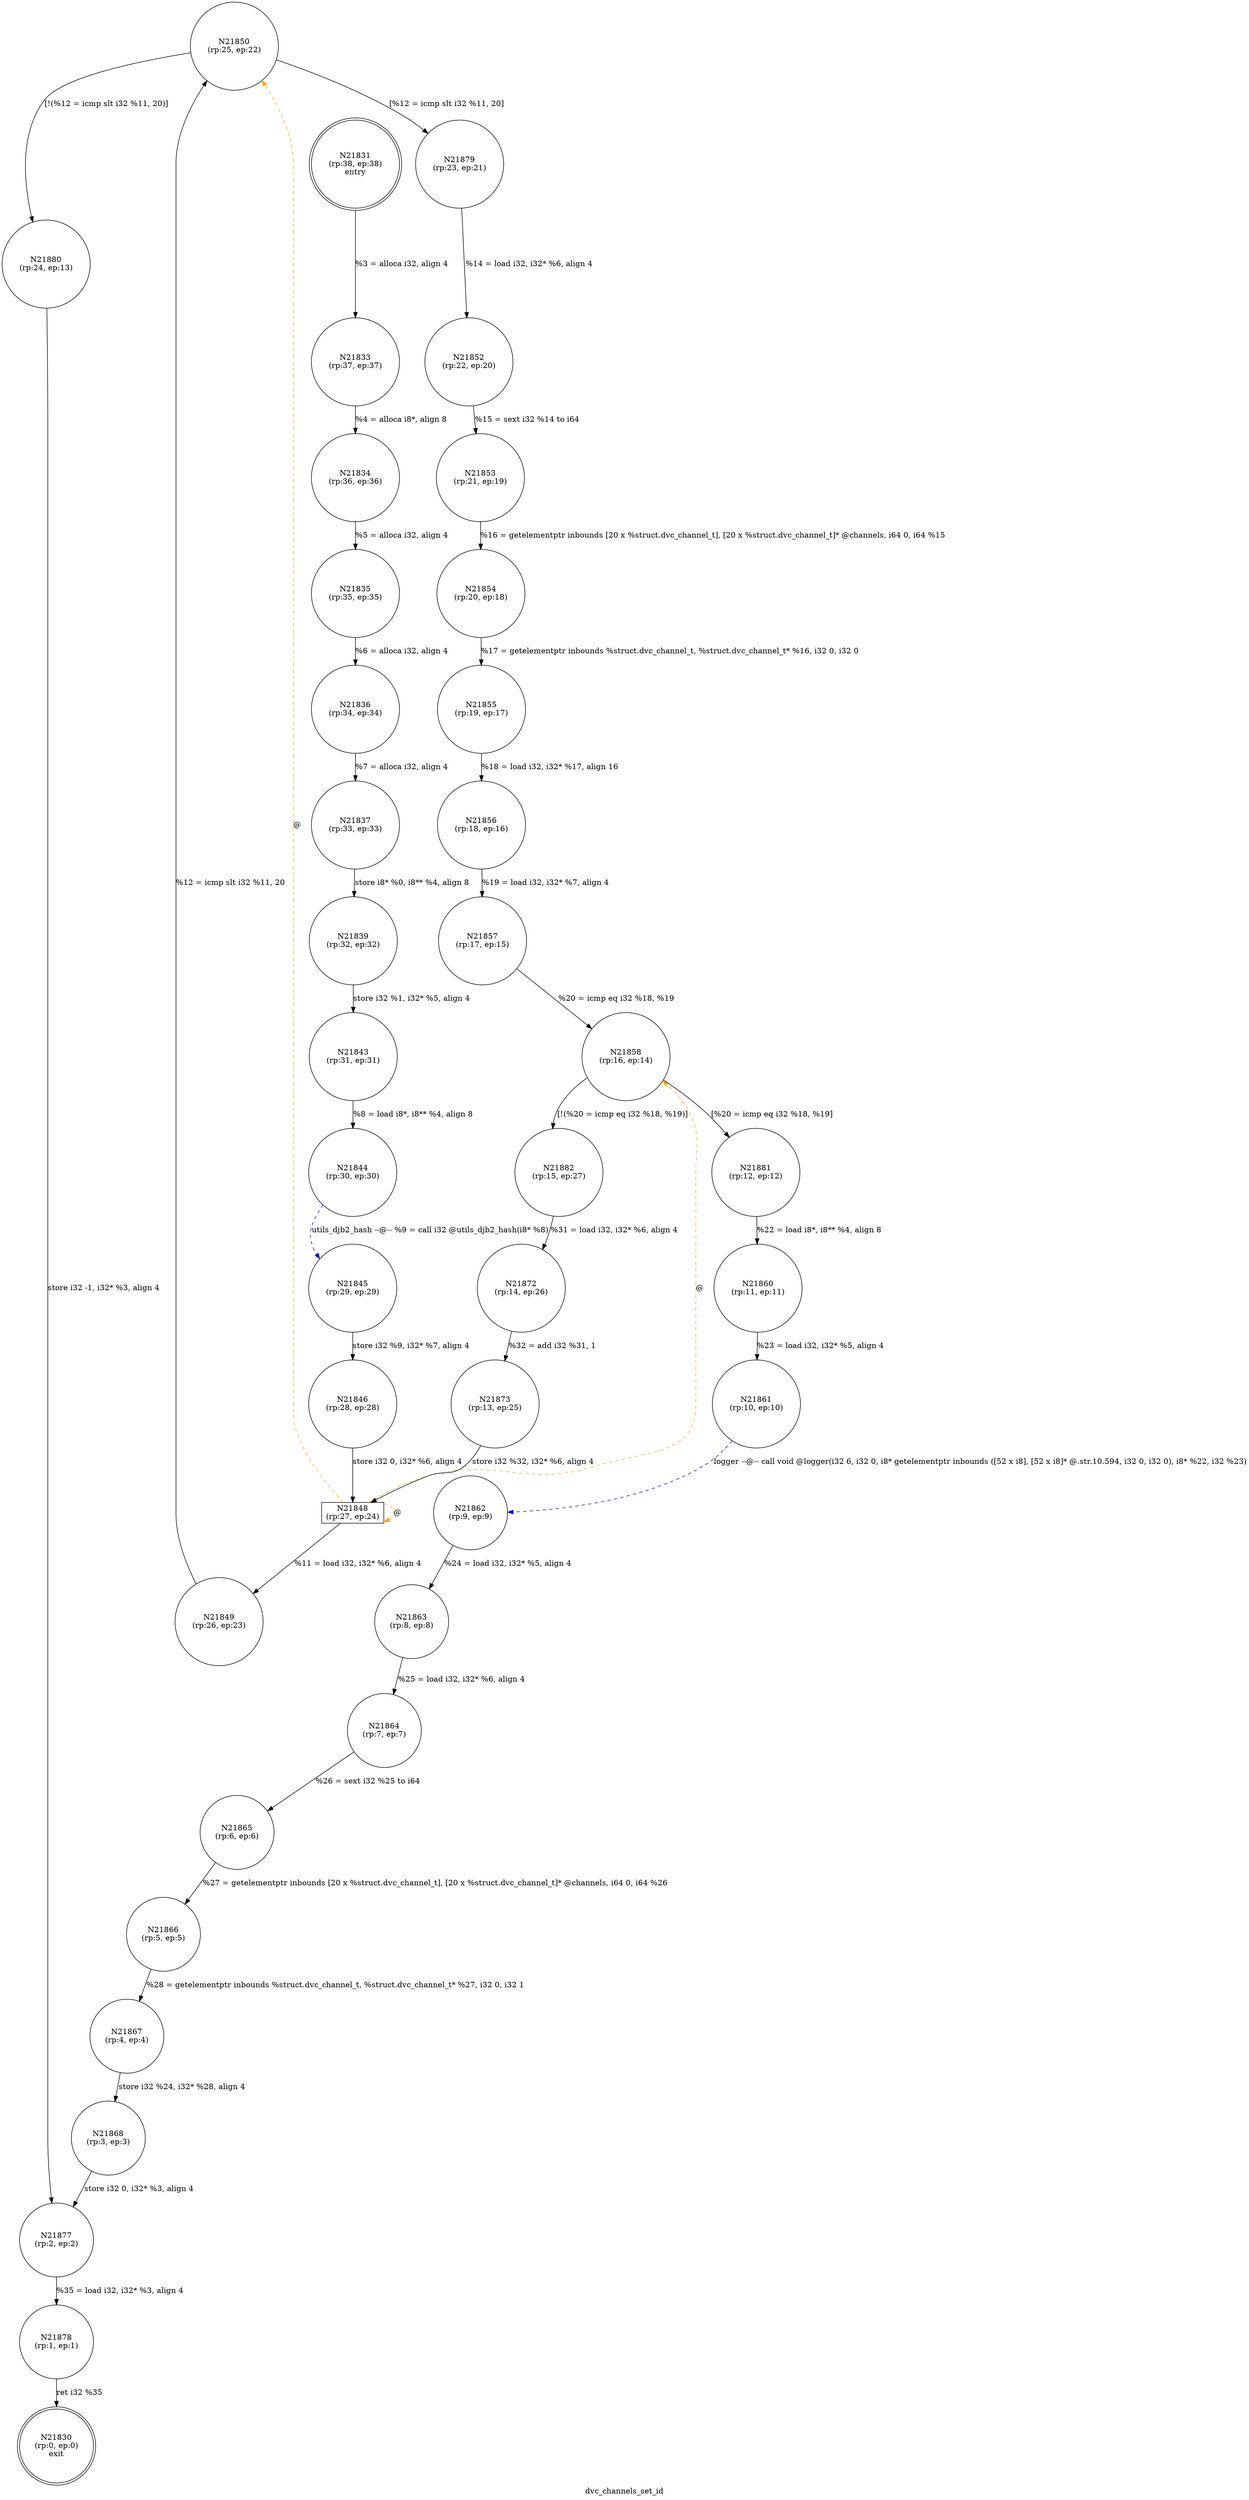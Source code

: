 digraph dvc_channels_set_id {
label="dvc_channels_set_id"
21830 [label="N21830\n(rp:0, ep:0)\nexit", shape="doublecircle"]
21831 [label="N21831\n(rp:38, ep:38)\nentry", shape="doublecircle"]
21831 -> 21833 [label="%3 = alloca i32, align 4"]
21833 [label="N21833\n(rp:37, ep:37)", shape="circle"]
21833 -> 21834 [label="%4 = alloca i8*, align 8"]
21834 [label="N21834\n(rp:36, ep:36)", shape="circle"]
21834 -> 21835 [label="%5 = alloca i32, align 4"]
21835 [label="N21835\n(rp:35, ep:35)", shape="circle"]
21835 -> 21836 [label="%6 = alloca i32, align 4"]
21836 [label="N21836\n(rp:34, ep:34)", shape="circle"]
21836 -> 21837 [label="%7 = alloca i32, align 4"]
21837 [label="N21837\n(rp:33, ep:33)", shape="circle"]
21837 -> 21839 [label="store i8* %0, i8** %4, align 8"]
21839 [label="N21839\n(rp:32, ep:32)", shape="circle"]
21839 -> 21843 [label="store i32 %1, i32* %5, align 4"]
21843 [label="N21843\n(rp:31, ep:31)", shape="circle"]
21843 -> 21844 [label="%8 = load i8*, i8** %4, align 8"]
21844 [label="N21844\n(rp:30, ep:30)", shape="circle"]
21844 -> 21845 [label="utils_djb2_hash --@-- %9 = call i32 @utils_djb2_hash(i8* %8)", style="dashed", color="blue"]
21845 [label="N21845\n(rp:29, ep:29)", shape="circle"]
21845 -> 21846 [label="store i32 %9, i32* %7, align 4"]
21846 [label="N21846\n(rp:28, ep:28)", shape="circle"]
21846 -> 21848 [label="store i32 0, i32* %6, align 4"]
21848 [label="N21848\n(rp:27, ep:24)", shape="box"]
21848 -> 21849 [label="%11 = load i32, i32* %6, align 4"]
21848 -> 21848 [label="@", style="dashed", color="orange"]
21848 -> 21858 [label="@", style="dashed", color="orange"]
21848 -> 21850 [label="@", style="dashed", color="orange"]
21849 [label="N21849\n(rp:26, ep:23)", shape="circle"]
21849 -> 21850 [label="%12 = icmp slt i32 %11, 20"]
21850 [label="N21850\n(rp:25, ep:22)", shape="circle"]
21850 -> 21879 [label="[%12 = icmp slt i32 %11, 20]"]
21850 -> 21880 [label="[!(%12 = icmp slt i32 %11, 20)]"]
21852 [label="N21852\n(rp:22, ep:20)", shape="circle"]
21852 -> 21853 [label="%15 = sext i32 %14 to i64"]
21853 [label="N21853\n(rp:21, ep:19)", shape="circle"]
21853 -> 21854 [label="%16 = getelementptr inbounds [20 x %struct.dvc_channel_t], [20 x %struct.dvc_channel_t]* @channels, i64 0, i64 %15"]
21854 [label="N21854\n(rp:20, ep:18)", shape="circle"]
21854 -> 21855 [label="%17 = getelementptr inbounds %struct.dvc_channel_t, %struct.dvc_channel_t* %16, i32 0, i32 0"]
21855 [label="N21855\n(rp:19, ep:17)", shape="circle"]
21855 -> 21856 [label="%18 = load i32, i32* %17, align 16"]
21856 [label="N21856\n(rp:18, ep:16)", shape="circle"]
21856 -> 21857 [label="%19 = load i32, i32* %7, align 4"]
21857 [label="N21857\n(rp:17, ep:15)", shape="circle"]
21857 -> 21858 [label="%20 = icmp eq i32 %18, %19"]
21858 [label="N21858\n(rp:16, ep:14)", shape="circle"]
21858 -> 21881 [label="[%20 = icmp eq i32 %18, %19]"]
21858 -> 21882 [label="[!(%20 = icmp eq i32 %18, %19)]"]
21860 [label="N21860\n(rp:11, ep:11)", shape="circle"]
21860 -> 21861 [label="%23 = load i32, i32* %5, align 4"]
21861 [label="N21861\n(rp:10, ep:10)", shape="circle"]
21861 -> 21862 [label="logger --@-- call void @logger(i32 6, i32 0, i8* getelementptr inbounds ([52 x i8], [52 x i8]* @.str.10.594, i32 0, i32 0), i8* %22, i32 %23)", style="dashed", color="blue"]
21862 [label="N21862\n(rp:9, ep:9)", shape="circle"]
21862 -> 21863 [label="%24 = load i32, i32* %5, align 4"]
21863 [label="N21863\n(rp:8, ep:8)", shape="circle"]
21863 -> 21864 [label="%25 = load i32, i32* %6, align 4"]
21864 [label="N21864\n(rp:7, ep:7)", shape="circle"]
21864 -> 21865 [label="%26 = sext i32 %25 to i64"]
21865 [label="N21865\n(rp:6, ep:6)", shape="circle"]
21865 -> 21866 [label="%27 = getelementptr inbounds [20 x %struct.dvc_channel_t], [20 x %struct.dvc_channel_t]* @channels, i64 0, i64 %26"]
21866 [label="N21866\n(rp:5, ep:5)", shape="circle"]
21866 -> 21867 [label="%28 = getelementptr inbounds %struct.dvc_channel_t, %struct.dvc_channel_t* %27, i32 0, i32 1"]
21867 [label="N21867\n(rp:4, ep:4)", shape="circle"]
21867 -> 21868 [label="store i32 %24, i32* %28, align 4"]
21868 [label="N21868\n(rp:3, ep:3)", shape="circle"]
21868 -> 21877 [label="store i32 0, i32* %3, align 4"]
21872 [label="N21872\n(rp:14, ep:26)", shape="circle"]
21872 -> 21873 [label="%32 = add i32 %31, 1"]
21873 [label="N21873\n(rp:13, ep:25)", shape="circle"]
21873 -> 21848 [label="store i32 %32, i32* %6, align 4"]
21877 [label="N21877\n(rp:2, ep:2)", shape="circle"]
21877 -> 21878 [label="%35 = load i32, i32* %3, align 4"]
21878 [label="N21878\n(rp:1, ep:1)", shape="circle"]
21878 -> 21830 [label="ret i32 %35"]
21879 [label="N21879\n(rp:23, ep:21)", shape="circle"]
21879 -> 21852 [label="%14 = load i32, i32* %6, align 4"]
21880 [label="N21880\n(rp:24, ep:13)", shape="circle"]
21880 -> 21877 [label="store i32 -1, i32* %3, align 4"]
21881 [label="N21881\n(rp:12, ep:12)", shape="circle"]
21881 -> 21860 [label="%22 = load i8*, i8** %4, align 8"]
21882 [label="N21882\n(rp:15, ep:27)", shape="circle"]
21882 -> 21872 [label="%31 = load i32, i32* %6, align 4"]
}
